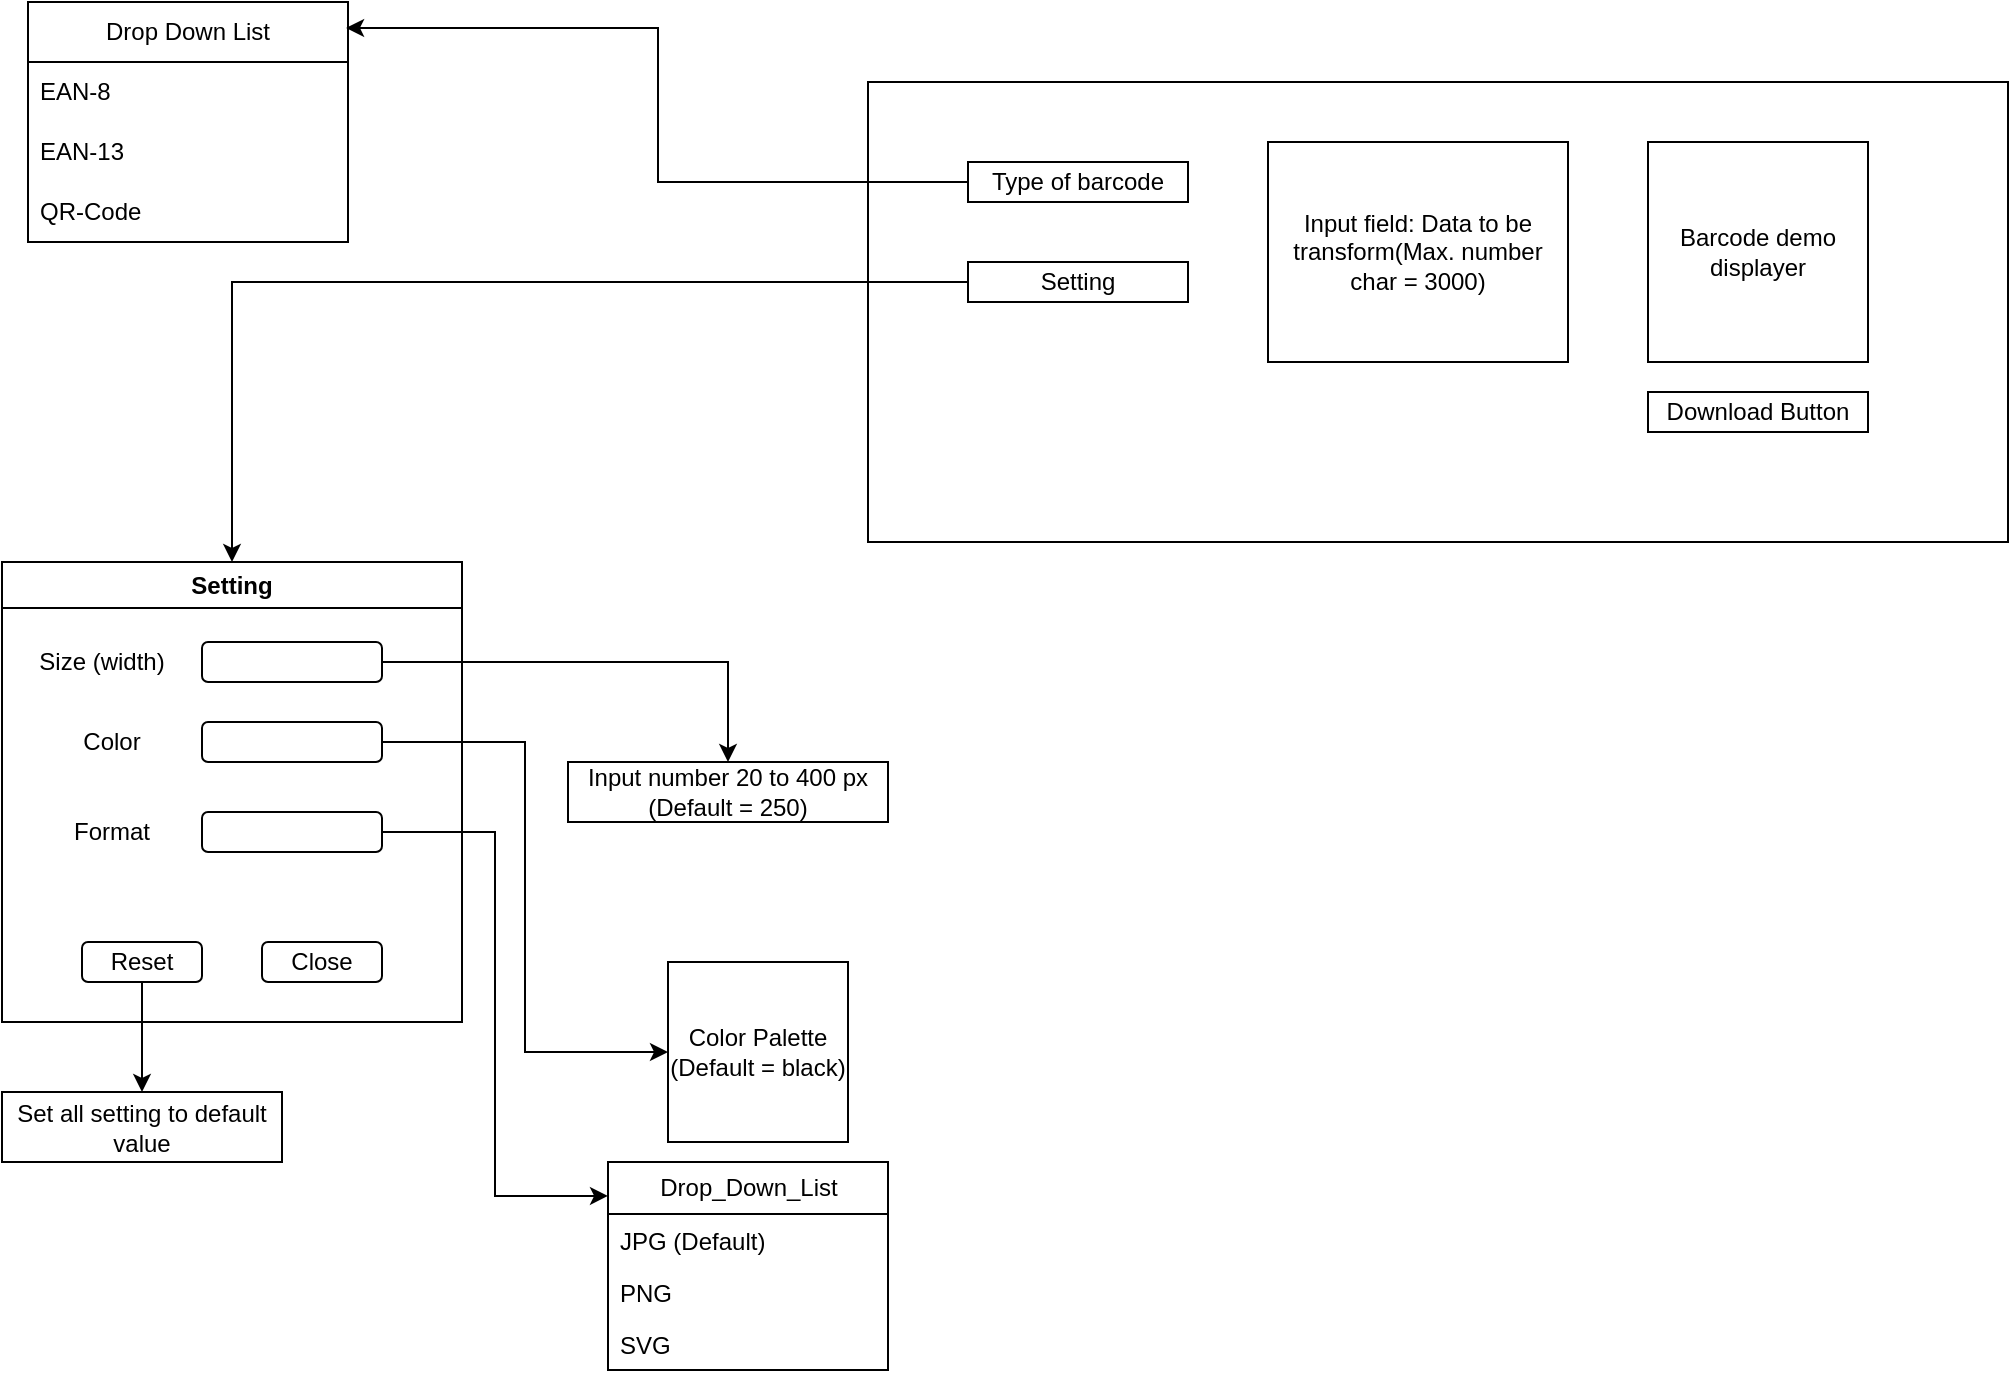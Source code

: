 <mxfile version="24.8.3">
  <diagram id="C5RBs43oDa-KdzZeNtuy" name="Page-1">
    <mxGraphModel dx="2501" dy="780" grid="1" gridSize="10" guides="1" tooltips="1" connect="1" arrows="1" fold="1" page="1" pageScale="1" pageWidth="827" pageHeight="1169" math="0" shadow="0">
      <root>
        <mxCell id="WIyWlLk6GJQsqaUBKTNV-0" />
        <mxCell id="WIyWlLk6GJQsqaUBKTNV-1" parent="WIyWlLk6GJQsqaUBKTNV-0" />
        <mxCell id="WVrtgkaArbO9VFtXsrw3-8" value="" style="rounded=0;whiteSpace=wrap;html=1;" parent="WIyWlLk6GJQsqaUBKTNV-1" vertex="1">
          <mxGeometry x="20" y="90" width="570" height="230" as="geometry" />
        </mxCell>
        <mxCell id="WVrtgkaArbO9VFtXsrw3-9" value="Input field: Data to be transform(Max. number char = 3000)" style="rounded=0;whiteSpace=wrap;html=1;" parent="WIyWlLk6GJQsqaUBKTNV-1" vertex="1">
          <mxGeometry x="220" y="120" width="150" height="110" as="geometry" />
        </mxCell>
        <mxCell id="WVrtgkaArbO9VFtXsrw3-10" value="Type of barcode" style="rounded=0;whiteSpace=wrap;html=1;" parent="WIyWlLk6GJQsqaUBKTNV-1" vertex="1">
          <mxGeometry x="70" y="130" width="110" height="20" as="geometry" />
        </mxCell>
        <mxCell id="aAoOdHtUTz0joeSD53So-10" style="edgeStyle=orthogonalEdgeStyle;rounded=0;orthogonalLoop=1;jettySize=auto;html=1;exitX=0;exitY=0.5;exitDx=0;exitDy=0;" parent="WIyWlLk6GJQsqaUBKTNV-1" source="WVrtgkaArbO9VFtXsrw3-13" target="aAoOdHtUTz0joeSD53So-11" edge="1">
          <mxGeometry relative="1" as="geometry">
            <mxPoint x="-200" y="370" as="targetPoint" />
          </mxGeometry>
        </mxCell>
        <mxCell id="WVrtgkaArbO9VFtXsrw3-13" value="Setting" style="rounded=0;whiteSpace=wrap;html=1;" parent="WIyWlLk6GJQsqaUBKTNV-1" vertex="1">
          <mxGeometry x="70" y="180" width="110" height="20" as="geometry" />
        </mxCell>
        <mxCell id="WVrtgkaArbO9VFtXsrw3-14" value="Download Button" style="rounded=0;whiteSpace=wrap;html=1;" parent="WIyWlLk6GJQsqaUBKTNV-1" vertex="1">
          <mxGeometry x="410" y="245" width="110" height="20" as="geometry" />
        </mxCell>
        <mxCell id="EZtww1lYM8Cqc4rOQqKD-7" value="Drop Down List" style="swimlane;fontStyle=0;childLayout=stackLayout;horizontal=1;startSize=30;horizontalStack=0;resizeParent=1;resizeParentMax=0;resizeLast=0;collapsible=1;marginBottom=0;whiteSpace=wrap;html=1;" parent="WIyWlLk6GJQsqaUBKTNV-1" vertex="1">
          <mxGeometry x="-400" y="50" width="160" height="120" as="geometry" />
        </mxCell>
        <mxCell id="EZtww1lYM8Cqc4rOQqKD-8" value="EAN-8" style="text;strokeColor=none;fillColor=none;align=left;verticalAlign=middle;spacingLeft=4;spacingRight=4;overflow=hidden;points=[[0,0.5],[1,0.5]];portConstraint=eastwest;rotatable=0;whiteSpace=wrap;html=1;" parent="EZtww1lYM8Cqc4rOQqKD-7" vertex="1">
          <mxGeometry y="30" width="160" height="30" as="geometry" />
        </mxCell>
        <mxCell id="EZtww1lYM8Cqc4rOQqKD-9" value="EAN-13" style="text;strokeColor=none;fillColor=none;align=left;verticalAlign=middle;spacingLeft=4;spacingRight=4;overflow=hidden;points=[[0,0.5],[1,0.5]];portConstraint=eastwest;rotatable=0;whiteSpace=wrap;html=1;" parent="EZtww1lYM8Cqc4rOQqKD-7" vertex="1">
          <mxGeometry y="60" width="160" height="30" as="geometry" />
        </mxCell>
        <mxCell id="EZtww1lYM8Cqc4rOQqKD-10" value="QR-Code" style="text;strokeColor=none;fillColor=none;align=left;verticalAlign=middle;spacingLeft=4;spacingRight=4;overflow=hidden;points=[[0,0.5],[1,0.5]];portConstraint=eastwest;rotatable=0;whiteSpace=wrap;html=1;" parent="EZtww1lYM8Cqc4rOQqKD-7" vertex="1">
          <mxGeometry y="90" width="160" height="30" as="geometry" />
        </mxCell>
        <mxCell id="aAoOdHtUTz0joeSD53So-2" value="Barcode demo displayer" style="whiteSpace=wrap;html=1;aspect=fixed;" parent="WIyWlLk6GJQsqaUBKTNV-1" vertex="1">
          <mxGeometry x="410" y="120" width="110" height="110" as="geometry" />
        </mxCell>
        <mxCell id="aAoOdHtUTz0joeSD53So-9" style="edgeStyle=orthogonalEdgeStyle;rounded=0;orthogonalLoop=1;jettySize=auto;html=1;exitX=0;exitY=0.5;exitDx=0;exitDy=0;entryX=0.994;entryY=0.108;entryDx=0;entryDy=0;entryPerimeter=0;" parent="WIyWlLk6GJQsqaUBKTNV-1" source="WVrtgkaArbO9VFtXsrw3-10" target="EZtww1lYM8Cqc4rOQqKD-7" edge="1">
          <mxGeometry relative="1" as="geometry" />
        </mxCell>
        <mxCell id="aAoOdHtUTz0joeSD53So-11" value="Setting" style="swimlane;whiteSpace=wrap;html=1;" parent="WIyWlLk6GJQsqaUBKTNV-1" vertex="1">
          <mxGeometry x="-413" y="330" width="230" height="230" as="geometry" />
        </mxCell>
        <mxCell id="aAoOdHtUTz0joeSD53So-12" value="Close" style="rounded=1;whiteSpace=wrap;html=1;" parent="aAoOdHtUTz0joeSD53So-11" vertex="1">
          <mxGeometry x="130" y="190" width="60" height="20" as="geometry" />
        </mxCell>
        <mxCell id="aAoOdHtUTz0joeSD53So-13" value="" style="rounded=1;whiteSpace=wrap;html=1;" parent="aAoOdHtUTz0joeSD53So-11" vertex="1">
          <mxGeometry x="100" y="40" width="90" height="20" as="geometry" />
        </mxCell>
        <mxCell id="aAoOdHtUTz0joeSD53So-16" value="" style="rounded=1;whiteSpace=wrap;html=1;" parent="aAoOdHtUTz0joeSD53So-11" vertex="1">
          <mxGeometry x="100" y="80" width="90" height="20" as="geometry" />
        </mxCell>
        <mxCell id="aAoOdHtUTz0joeSD53So-17" value="Size (width)" style="text;html=1;align=center;verticalAlign=middle;whiteSpace=wrap;rounded=0;" parent="aAoOdHtUTz0joeSD53So-11" vertex="1">
          <mxGeometry x="10" y="45" width="80" height="10" as="geometry" />
        </mxCell>
        <mxCell id="aAoOdHtUTz0joeSD53So-18" value="Color" style="text;html=1;align=center;verticalAlign=middle;whiteSpace=wrap;rounded=0;" parent="aAoOdHtUTz0joeSD53So-11" vertex="1">
          <mxGeometry x="25" y="75" width="60" height="30" as="geometry" />
        </mxCell>
        <mxCell id="aAoOdHtUTz0joeSD53So-19" value="" style="rounded=1;whiteSpace=wrap;html=1;" parent="aAoOdHtUTz0joeSD53So-11" vertex="1">
          <mxGeometry x="100" y="125" width="90" height="20" as="geometry" />
        </mxCell>
        <mxCell id="aAoOdHtUTz0joeSD53So-20" value="Format" style="text;html=1;align=center;verticalAlign=middle;whiteSpace=wrap;rounded=0;" parent="aAoOdHtUTz0joeSD53So-11" vertex="1">
          <mxGeometry x="25" y="120" width="60" height="30" as="geometry" />
        </mxCell>
        <mxCell id="aAoOdHtUTz0joeSD53So-25" value="Reset" style="rounded=1;whiteSpace=wrap;html=1;" parent="aAoOdHtUTz0joeSD53So-11" vertex="1">
          <mxGeometry x="40" y="190" width="60" height="20" as="geometry" />
        </mxCell>
        <mxCell id="aAoOdHtUTz0joeSD53So-34" value="&lt;span style=&quot;text-wrap: wrap;&quot;&gt;Drop_Down_List&lt;/span&gt;" style="swimlane;fontStyle=0;childLayout=stackLayout;horizontal=1;startSize=26;fillColor=none;horizontalStack=0;resizeParent=1;resizeParentMax=0;resizeLast=0;collapsible=1;marginBottom=0;html=1;" parent="WIyWlLk6GJQsqaUBKTNV-1" vertex="1">
          <mxGeometry x="-110" y="630" width="140" height="104" as="geometry" />
        </mxCell>
        <mxCell id="aAoOdHtUTz0joeSD53So-35" value="JPG (Default)" style="text;strokeColor=none;fillColor=none;align=left;verticalAlign=top;spacingLeft=4;spacingRight=4;overflow=hidden;rotatable=0;points=[[0,0.5],[1,0.5]];portConstraint=eastwest;whiteSpace=wrap;html=1;" parent="aAoOdHtUTz0joeSD53So-34" vertex="1">
          <mxGeometry y="26" width="140" height="26" as="geometry" />
        </mxCell>
        <mxCell id="aAoOdHtUTz0joeSD53So-36" value="PNG" style="text;strokeColor=none;fillColor=none;align=left;verticalAlign=top;spacingLeft=4;spacingRight=4;overflow=hidden;rotatable=0;points=[[0,0.5],[1,0.5]];portConstraint=eastwest;whiteSpace=wrap;html=1;" parent="aAoOdHtUTz0joeSD53So-34" vertex="1">
          <mxGeometry y="52" width="140" height="26" as="geometry" />
        </mxCell>
        <mxCell id="aAoOdHtUTz0joeSD53So-37" value="SVG" style="text;strokeColor=none;fillColor=none;align=left;verticalAlign=top;spacingLeft=4;spacingRight=4;overflow=hidden;rotatable=0;points=[[0,0.5],[1,0.5]];portConstraint=eastwest;whiteSpace=wrap;html=1;" parent="aAoOdHtUTz0joeSD53So-34" vertex="1">
          <mxGeometry y="78" width="140" height="26" as="geometry" />
        </mxCell>
        <mxCell id="aAoOdHtUTz0joeSD53So-38" style="edgeStyle=orthogonalEdgeStyle;rounded=0;orthogonalLoop=1;jettySize=auto;html=1;exitX=1;exitY=0.5;exitDx=0;exitDy=0;entryX=0;entryY=0.163;entryDx=0;entryDy=0;entryPerimeter=0;" parent="WIyWlLk6GJQsqaUBKTNV-1" source="aAoOdHtUTz0joeSD53So-19" target="aAoOdHtUTz0joeSD53So-34" edge="1">
          <mxGeometry relative="1" as="geometry" />
        </mxCell>
        <mxCell id="aAoOdHtUTz0joeSD53So-39" value="Color Palette (Default = black)" style="whiteSpace=wrap;html=1;aspect=fixed;" parent="WIyWlLk6GJQsqaUBKTNV-1" vertex="1">
          <mxGeometry x="-80" y="530" width="90" height="90" as="geometry" />
        </mxCell>
        <mxCell id="LHj8Ja42N4N1I3MOQRW9-0" style="edgeStyle=orthogonalEdgeStyle;rounded=0;orthogonalLoop=1;jettySize=auto;html=1;exitX=1;exitY=0.5;exitDx=0;exitDy=0;entryX=0;entryY=0.5;entryDx=0;entryDy=0;" parent="WIyWlLk6GJQsqaUBKTNV-1" source="aAoOdHtUTz0joeSD53So-16" target="aAoOdHtUTz0joeSD53So-39" edge="1">
          <mxGeometry relative="1" as="geometry" />
        </mxCell>
        <mxCell id="LHj8Ja42N4N1I3MOQRW9-2" value="Input number 20 to 400 px (Default = 250)" style="rounded=0;whiteSpace=wrap;html=1;" parent="WIyWlLk6GJQsqaUBKTNV-1" vertex="1">
          <mxGeometry x="-130" y="430" width="160" height="30" as="geometry" />
        </mxCell>
        <mxCell id="LHj8Ja42N4N1I3MOQRW9-1" style="edgeStyle=orthogonalEdgeStyle;rounded=0;orthogonalLoop=1;jettySize=auto;html=1;exitX=1;exitY=0.5;exitDx=0;exitDy=0;" parent="WIyWlLk6GJQsqaUBKTNV-1" source="aAoOdHtUTz0joeSD53So-13" target="LHj8Ja42N4N1I3MOQRW9-2" edge="1">
          <mxGeometry relative="1" as="geometry">
            <mxPoint y="450" as="targetPoint" />
          </mxGeometry>
        </mxCell>
        <mxCell id="pxHs77jgA3N7GYnApjYE-0" value="Set all setting to default value" style="rounded=0;whiteSpace=wrap;html=1;" vertex="1" parent="WIyWlLk6GJQsqaUBKTNV-1">
          <mxGeometry x="-413" y="595" width="140" height="35" as="geometry" />
        </mxCell>
        <mxCell id="pxHs77jgA3N7GYnApjYE-1" style="edgeStyle=orthogonalEdgeStyle;rounded=0;orthogonalLoop=1;jettySize=auto;html=1;exitX=0.5;exitY=1;exitDx=0;exitDy=0;entryX=0.5;entryY=0;entryDx=0;entryDy=0;" edge="1" parent="WIyWlLk6GJQsqaUBKTNV-1" source="aAoOdHtUTz0joeSD53So-25" target="pxHs77jgA3N7GYnApjYE-0">
          <mxGeometry relative="1" as="geometry" />
        </mxCell>
      </root>
    </mxGraphModel>
  </diagram>
</mxfile>
